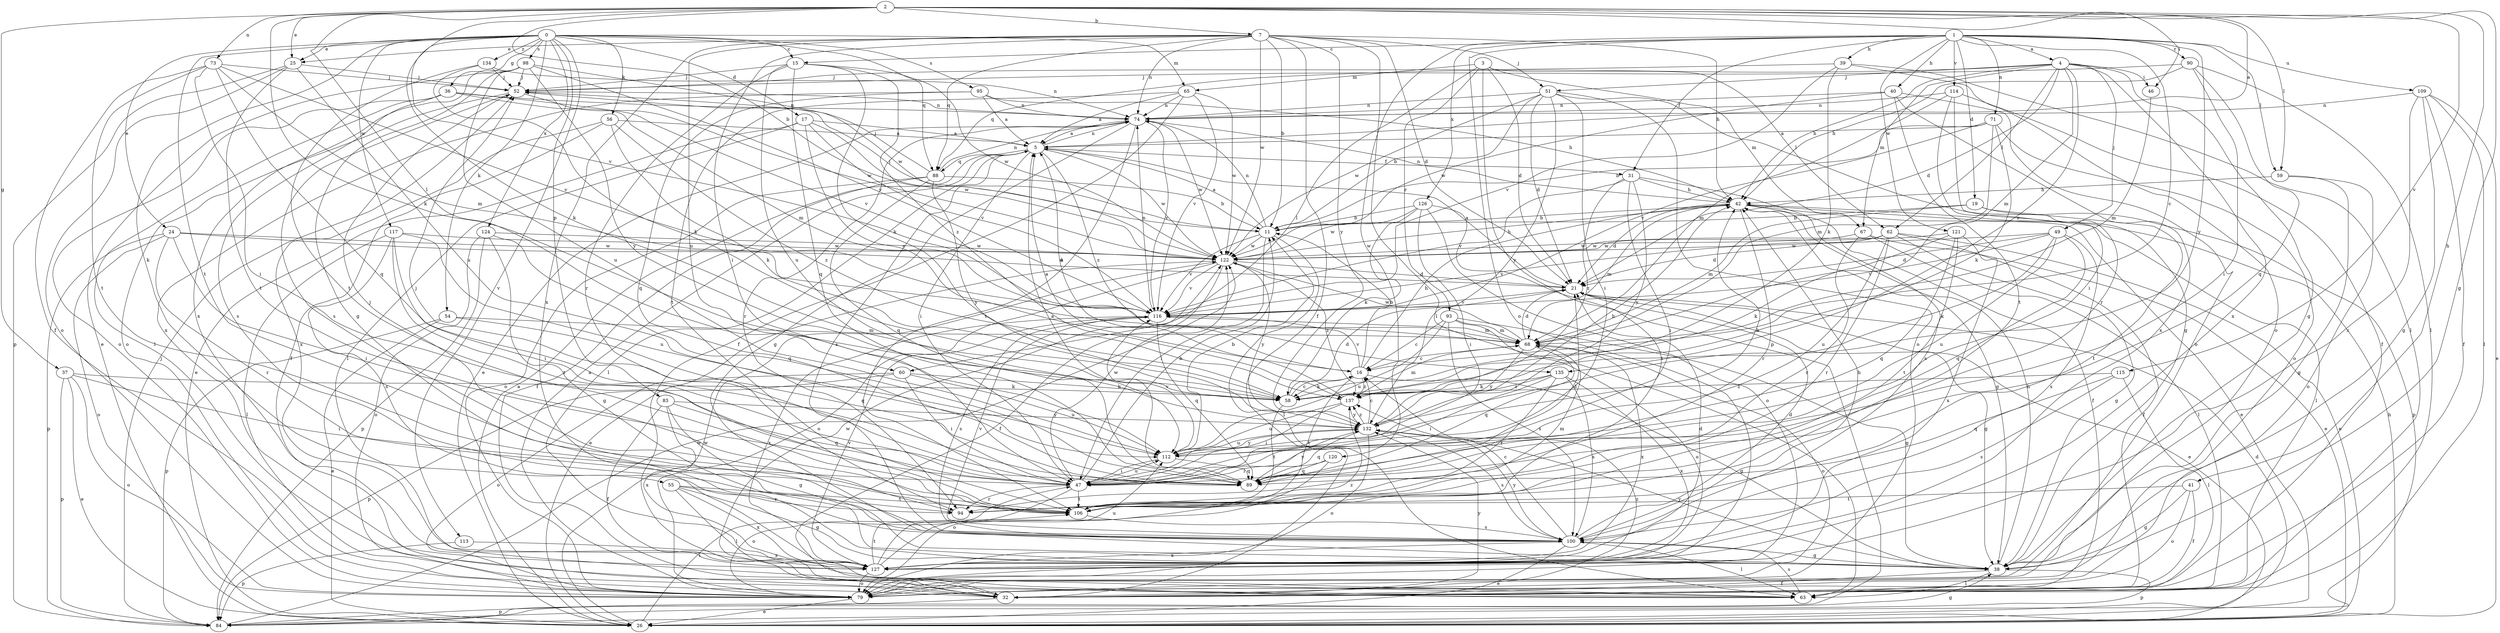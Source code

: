 strict digraph  {
0;
1;
2;
3;
4;
5;
7;
11;
15;
16;
17;
19;
21;
24;
25;
26;
31;
32;
36;
37;
38;
39;
40;
41;
42;
46;
47;
49;
51;
52;
54;
55;
56;
58;
59;
60;
62;
63;
65;
67;
68;
71;
73;
74;
79;
83;
84;
88;
89;
90;
93;
94;
95;
98;
100;
106;
109;
112;
113;
114;
115;
116;
117;
120;
121;
122;
124;
126;
127;
132;
134;
135;
137;
0 -> 15  [label=c];
0 -> 17  [label=d];
0 -> 24  [label=e];
0 -> 25  [label=e];
0 -> 36  [label=g];
0 -> 54  [label=k];
0 -> 55  [label=k];
0 -> 56  [label=k];
0 -> 58  [label=k];
0 -> 65  [label=m];
0 -> 83  [label=p];
0 -> 88  [label=q];
0 -> 95  [label=s];
0 -> 98  [label=s];
0 -> 106  [label=t];
0 -> 113  [label=v];
0 -> 117  [label=w];
0 -> 124  [label=x];
0 -> 134  [label=z];
1 -> 4  [label=a];
1 -> 15  [label=c];
1 -> 16  [label=c];
1 -> 19  [label=d];
1 -> 31  [label=f];
1 -> 39  [label=h];
1 -> 40  [label=h];
1 -> 59  [label=l];
1 -> 71  [label=n];
1 -> 79  [label=o];
1 -> 90  [label=r];
1 -> 109  [label=u];
1 -> 114  [label=v];
1 -> 120  [label=w];
1 -> 121  [label=w];
1 -> 126  [label=x];
1 -> 132  [label=y];
2 -> 5  [label=a];
2 -> 7  [label=b];
2 -> 11  [label=b];
2 -> 25  [label=e];
2 -> 37  [label=g];
2 -> 38  [label=g];
2 -> 41  [label=h];
2 -> 46  [label=i];
2 -> 58  [label=k];
2 -> 59  [label=l];
2 -> 60  [label=l];
2 -> 73  [label=n];
2 -> 115  [label=v];
2 -> 116  [label=v];
3 -> 21  [label=d];
3 -> 60  [label=l];
3 -> 62  [label=l];
3 -> 65  [label=m];
3 -> 67  [label=m];
3 -> 84  [label=p];
3 -> 93  [label=r];
4 -> 21  [label=d];
4 -> 38  [label=g];
4 -> 42  [label=h];
4 -> 46  [label=i];
4 -> 49  [label=j];
4 -> 51  [label=j];
4 -> 62  [label=l];
4 -> 67  [label=m];
4 -> 68  [label=m];
4 -> 88  [label=q];
4 -> 127  [label=x];
4 -> 135  [label=z];
5 -> 31  [label=f];
5 -> 47  [label=i];
5 -> 63  [label=l];
5 -> 74  [label=n];
5 -> 88  [label=q];
5 -> 100  [label=s];
5 -> 122  [label=w];
5 -> 135  [label=z];
7 -> 11  [label=b];
7 -> 21  [label=d];
7 -> 25  [label=e];
7 -> 32  [label=f];
7 -> 42  [label=h];
7 -> 47  [label=i];
7 -> 51  [label=j];
7 -> 63  [label=l];
7 -> 74  [label=n];
7 -> 88  [label=q];
7 -> 112  [label=u];
7 -> 122  [label=w];
7 -> 127  [label=x];
7 -> 132  [label=y];
11 -> 5  [label=a];
11 -> 47  [label=i];
11 -> 52  [label=j];
11 -> 63  [label=l];
11 -> 74  [label=n];
11 -> 116  [label=v];
11 -> 122  [label=w];
15 -> 52  [label=j];
15 -> 58  [label=k];
15 -> 89  [label=q];
15 -> 94  [label=r];
15 -> 112  [label=u];
15 -> 122  [label=w];
15 -> 137  [label=z];
16 -> 5  [label=a];
16 -> 11  [label=b];
16 -> 38  [label=g];
16 -> 42  [label=h];
16 -> 58  [label=k];
16 -> 106  [label=t];
16 -> 116  [label=v];
16 -> 137  [label=z];
17 -> 5  [label=a];
17 -> 16  [label=c];
17 -> 26  [label=e];
17 -> 63  [label=l];
17 -> 116  [label=v];
17 -> 122  [label=w];
19 -> 11  [label=b];
19 -> 68  [label=m];
19 -> 84  [label=p];
19 -> 106  [label=t];
21 -> 5  [label=a];
21 -> 26  [label=e];
21 -> 38  [label=g];
21 -> 116  [label=v];
24 -> 21  [label=d];
24 -> 47  [label=i];
24 -> 79  [label=o];
24 -> 84  [label=p];
24 -> 94  [label=r];
24 -> 122  [label=w];
25 -> 52  [label=j];
25 -> 79  [label=o];
25 -> 84  [label=p];
25 -> 106  [label=t];
25 -> 112  [label=u];
26 -> 5  [label=a];
26 -> 21  [label=d];
26 -> 42  [label=h];
26 -> 47  [label=i];
26 -> 122  [label=w];
31 -> 42  [label=h];
31 -> 47  [label=i];
31 -> 100  [label=s];
31 -> 116  [label=v];
31 -> 132  [label=y];
31 -> 137  [label=z];
32 -> 84  [label=p];
32 -> 122  [label=w];
32 -> 132  [label=y];
32 -> 137  [label=z];
36 -> 63  [label=l];
36 -> 68  [label=m];
36 -> 74  [label=n];
36 -> 79  [label=o];
36 -> 100  [label=s];
36 -> 116  [label=v];
37 -> 26  [label=e];
37 -> 47  [label=i];
37 -> 58  [label=k];
37 -> 79  [label=o];
37 -> 84  [label=p];
38 -> 32  [label=f];
38 -> 42  [label=h];
38 -> 63  [label=l];
38 -> 84  [label=p];
38 -> 132  [label=y];
39 -> 52  [label=j];
39 -> 58  [label=k];
39 -> 63  [label=l];
39 -> 79  [label=o];
39 -> 116  [label=v];
40 -> 74  [label=n];
40 -> 79  [label=o];
40 -> 106  [label=t];
40 -> 122  [label=w];
40 -> 127  [label=x];
41 -> 32  [label=f];
41 -> 38  [label=g];
41 -> 79  [label=o];
41 -> 106  [label=t];
42 -> 11  [label=b];
42 -> 21  [label=d];
42 -> 26  [label=e];
42 -> 32  [label=f];
42 -> 38  [label=g];
42 -> 63  [label=l];
42 -> 68  [label=m];
42 -> 74  [label=n];
42 -> 94  [label=r];
46 -> 68  [label=m];
47 -> 11  [label=b];
47 -> 52  [label=j];
47 -> 79  [label=o];
47 -> 94  [label=r];
47 -> 106  [label=t];
47 -> 112  [label=u];
47 -> 122  [label=w];
49 -> 21  [label=d];
49 -> 58  [label=k];
49 -> 89  [label=q];
49 -> 100  [label=s];
49 -> 112  [label=u];
49 -> 116  [label=v];
49 -> 122  [label=w];
51 -> 11  [label=b];
51 -> 21  [label=d];
51 -> 38  [label=g];
51 -> 47  [label=i];
51 -> 74  [label=n];
51 -> 79  [label=o];
51 -> 122  [label=w];
51 -> 132  [label=y];
52 -> 74  [label=n];
52 -> 79  [label=o];
52 -> 100  [label=s];
52 -> 122  [label=w];
54 -> 26  [label=e];
54 -> 68  [label=m];
54 -> 84  [label=p];
54 -> 89  [label=q];
55 -> 38  [label=g];
55 -> 63  [label=l];
55 -> 94  [label=r];
55 -> 106  [label=t];
55 -> 127  [label=x];
56 -> 5  [label=a];
56 -> 32  [label=f];
56 -> 58  [label=k];
56 -> 127  [label=x];
56 -> 137  [label=z];
58 -> 16  [label=c];
58 -> 21  [label=d];
58 -> 106  [label=t];
59 -> 38  [label=g];
59 -> 42  [label=h];
59 -> 79  [label=o];
60 -> 47  [label=i];
60 -> 58  [label=k];
60 -> 79  [label=o];
60 -> 84  [label=p];
60 -> 112  [label=u];
62 -> 21  [label=d];
62 -> 26  [label=e];
62 -> 32  [label=f];
62 -> 38  [label=g];
62 -> 94  [label=r];
62 -> 112  [label=u];
62 -> 116  [label=v];
62 -> 122  [label=w];
63 -> 100  [label=s];
65 -> 5  [label=a];
65 -> 32  [label=f];
65 -> 74  [label=n];
65 -> 106  [label=t];
65 -> 116  [label=v];
65 -> 122  [label=w];
67 -> 26  [label=e];
67 -> 63  [label=l];
67 -> 94  [label=r];
67 -> 122  [label=w];
68 -> 16  [label=c];
68 -> 21  [label=d];
68 -> 79  [label=o];
68 -> 89  [label=q];
68 -> 122  [label=w];
68 -> 127  [label=x];
68 -> 132  [label=y];
71 -> 5  [label=a];
71 -> 11  [label=b];
71 -> 58  [label=k];
71 -> 68  [label=m];
71 -> 79  [label=o];
71 -> 116  [label=v];
73 -> 32  [label=f];
73 -> 47  [label=i];
73 -> 52  [label=j];
73 -> 68  [label=m];
73 -> 89  [label=q];
73 -> 106  [label=t];
73 -> 116  [label=v];
74 -> 5  [label=a];
74 -> 26  [label=e];
74 -> 38  [label=g];
74 -> 94  [label=r];
74 -> 106  [label=t];
74 -> 116  [label=v];
74 -> 122  [label=w];
79 -> 5  [label=a];
79 -> 26  [label=e];
83 -> 32  [label=f];
83 -> 38  [label=g];
83 -> 89  [label=q];
83 -> 127  [label=x];
83 -> 132  [label=y];
84 -> 38  [label=g];
84 -> 52  [label=j];
84 -> 122  [label=w];
88 -> 11  [label=b];
88 -> 32  [label=f];
88 -> 52  [label=j];
88 -> 74  [label=n];
88 -> 79  [label=o];
88 -> 89  [label=q];
88 -> 132  [label=y];
89 -> 5  [label=a];
89 -> 21  [label=d];
89 -> 132  [label=y];
90 -> 42  [label=h];
90 -> 47  [label=i];
90 -> 52  [label=j];
90 -> 63  [label=l];
90 -> 89  [label=q];
93 -> 16  [label=c];
93 -> 38  [label=g];
93 -> 68  [label=m];
93 -> 79  [label=o];
93 -> 100  [label=s];
93 -> 112  [label=u];
94 -> 52  [label=j];
95 -> 5  [label=a];
95 -> 42  [label=h];
95 -> 74  [label=n];
95 -> 89  [label=q];
95 -> 127  [label=x];
98 -> 26  [label=e];
98 -> 38  [label=g];
98 -> 52  [label=j];
98 -> 112  [label=u];
98 -> 116  [label=v];
98 -> 122  [label=w];
98 -> 127  [label=x];
98 -> 132  [label=y];
100 -> 16  [label=c];
100 -> 21  [label=d];
100 -> 26  [label=e];
100 -> 38  [label=g];
100 -> 42  [label=h];
100 -> 63  [label=l];
100 -> 116  [label=v];
100 -> 127  [label=x];
100 -> 132  [label=y];
106 -> 68  [label=m];
106 -> 100  [label=s];
109 -> 26  [label=e];
109 -> 32  [label=f];
109 -> 38  [label=g];
109 -> 63  [label=l];
109 -> 74  [label=n];
109 -> 127  [label=x];
112 -> 11  [label=b];
112 -> 42  [label=h];
112 -> 47  [label=i];
112 -> 89  [label=q];
112 -> 116  [label=v];
112 -> 132  [label=y];
113 -> 84  [label=p];
113 -> 127  [label=x];
114 -> 32  [label=f];
114 -> 47  [label=i];
114 -> 68  [label=m];
114 -> 74  [label=n];
114 -> 94  [label=r];
115 -> 63  [label=l];
115 -> 89  [label=q];
115 -> 100  [label=s];
115 -> 137  [label=z];
116 -> 68  [label=m];
116 -> 74  [label=n];
116 -> 89  [label=q];
116 -> 100  [label=s];
116 -> 127  [label=x];
117 -> 47  [label=i];
117 -> 63  [label=l];
117 -> 100  [label=s];
117 -> 106  [label=t];
117 -> 112  [label=u];
117 -> 122  [label=w];
120 -> 47  [label=i];
120 -> 79  [label=o];
120 -> 89  [label=q];
121 -> 58  [label=k];
121 -> 89  [label=q];
121 -> 106  [label=t];
121 -> 122  [label=w];
121 -> 127  [label=x];
122 -> 21  [label=d];
122 -> 26  [label=e];
122 -> 32  [label=f];
122 -> 42  [label=h];
122 -> 79  [label=o];
122 -> 116  [label=v];
122 -> 132  [label=y];
122 -> 137  [label=z];
124 -> 38  [label=g];
124 -> 79  [label=o];
124 -> 84  [label=p];
124 -> 89  [label=q];
124 -> 122  [label=w];
126 -> 11  [label=b];
126 -> 47  [label=i];
126 -> 58  [label=k];
126 -> 79  [label=o];
126 -> 106  [label=t];
126 -> 122  [label=w];
127 -> 21  [label=d];
127 -> 79  [label=o];
127 -> 106  [label=t];
127 -> 112  [label=u];
127 -> 116  [label=v];
127 -> 137  [label=z];
132 -> 16  [label=c];
132 -> 42  [label=h];
132 -> 79  [label=o];
132 -> 89  [label=q];
132 -> 100  [label=s];
132 -> 112  [label=u];
132 -> 137  [label=z];
134 -> 52  [label=j];
134 -> 58  [label=k];
134 -> 74  [label=n];
134 -> 106  [label=t];
135 -> 47  [label=i];
135 -> 58  [label=k];
135 -> 94  [label=r];
135 -> 100  [label=s];
135 -> 127  [label=x];
135 -> 137  [label=z];
137 -> 5  [label=a];
137 -> 47  [label=i];
137 -> 68  [label=m];
137 -> 112  [label=u];
137 -> 132  [label=y];
}
